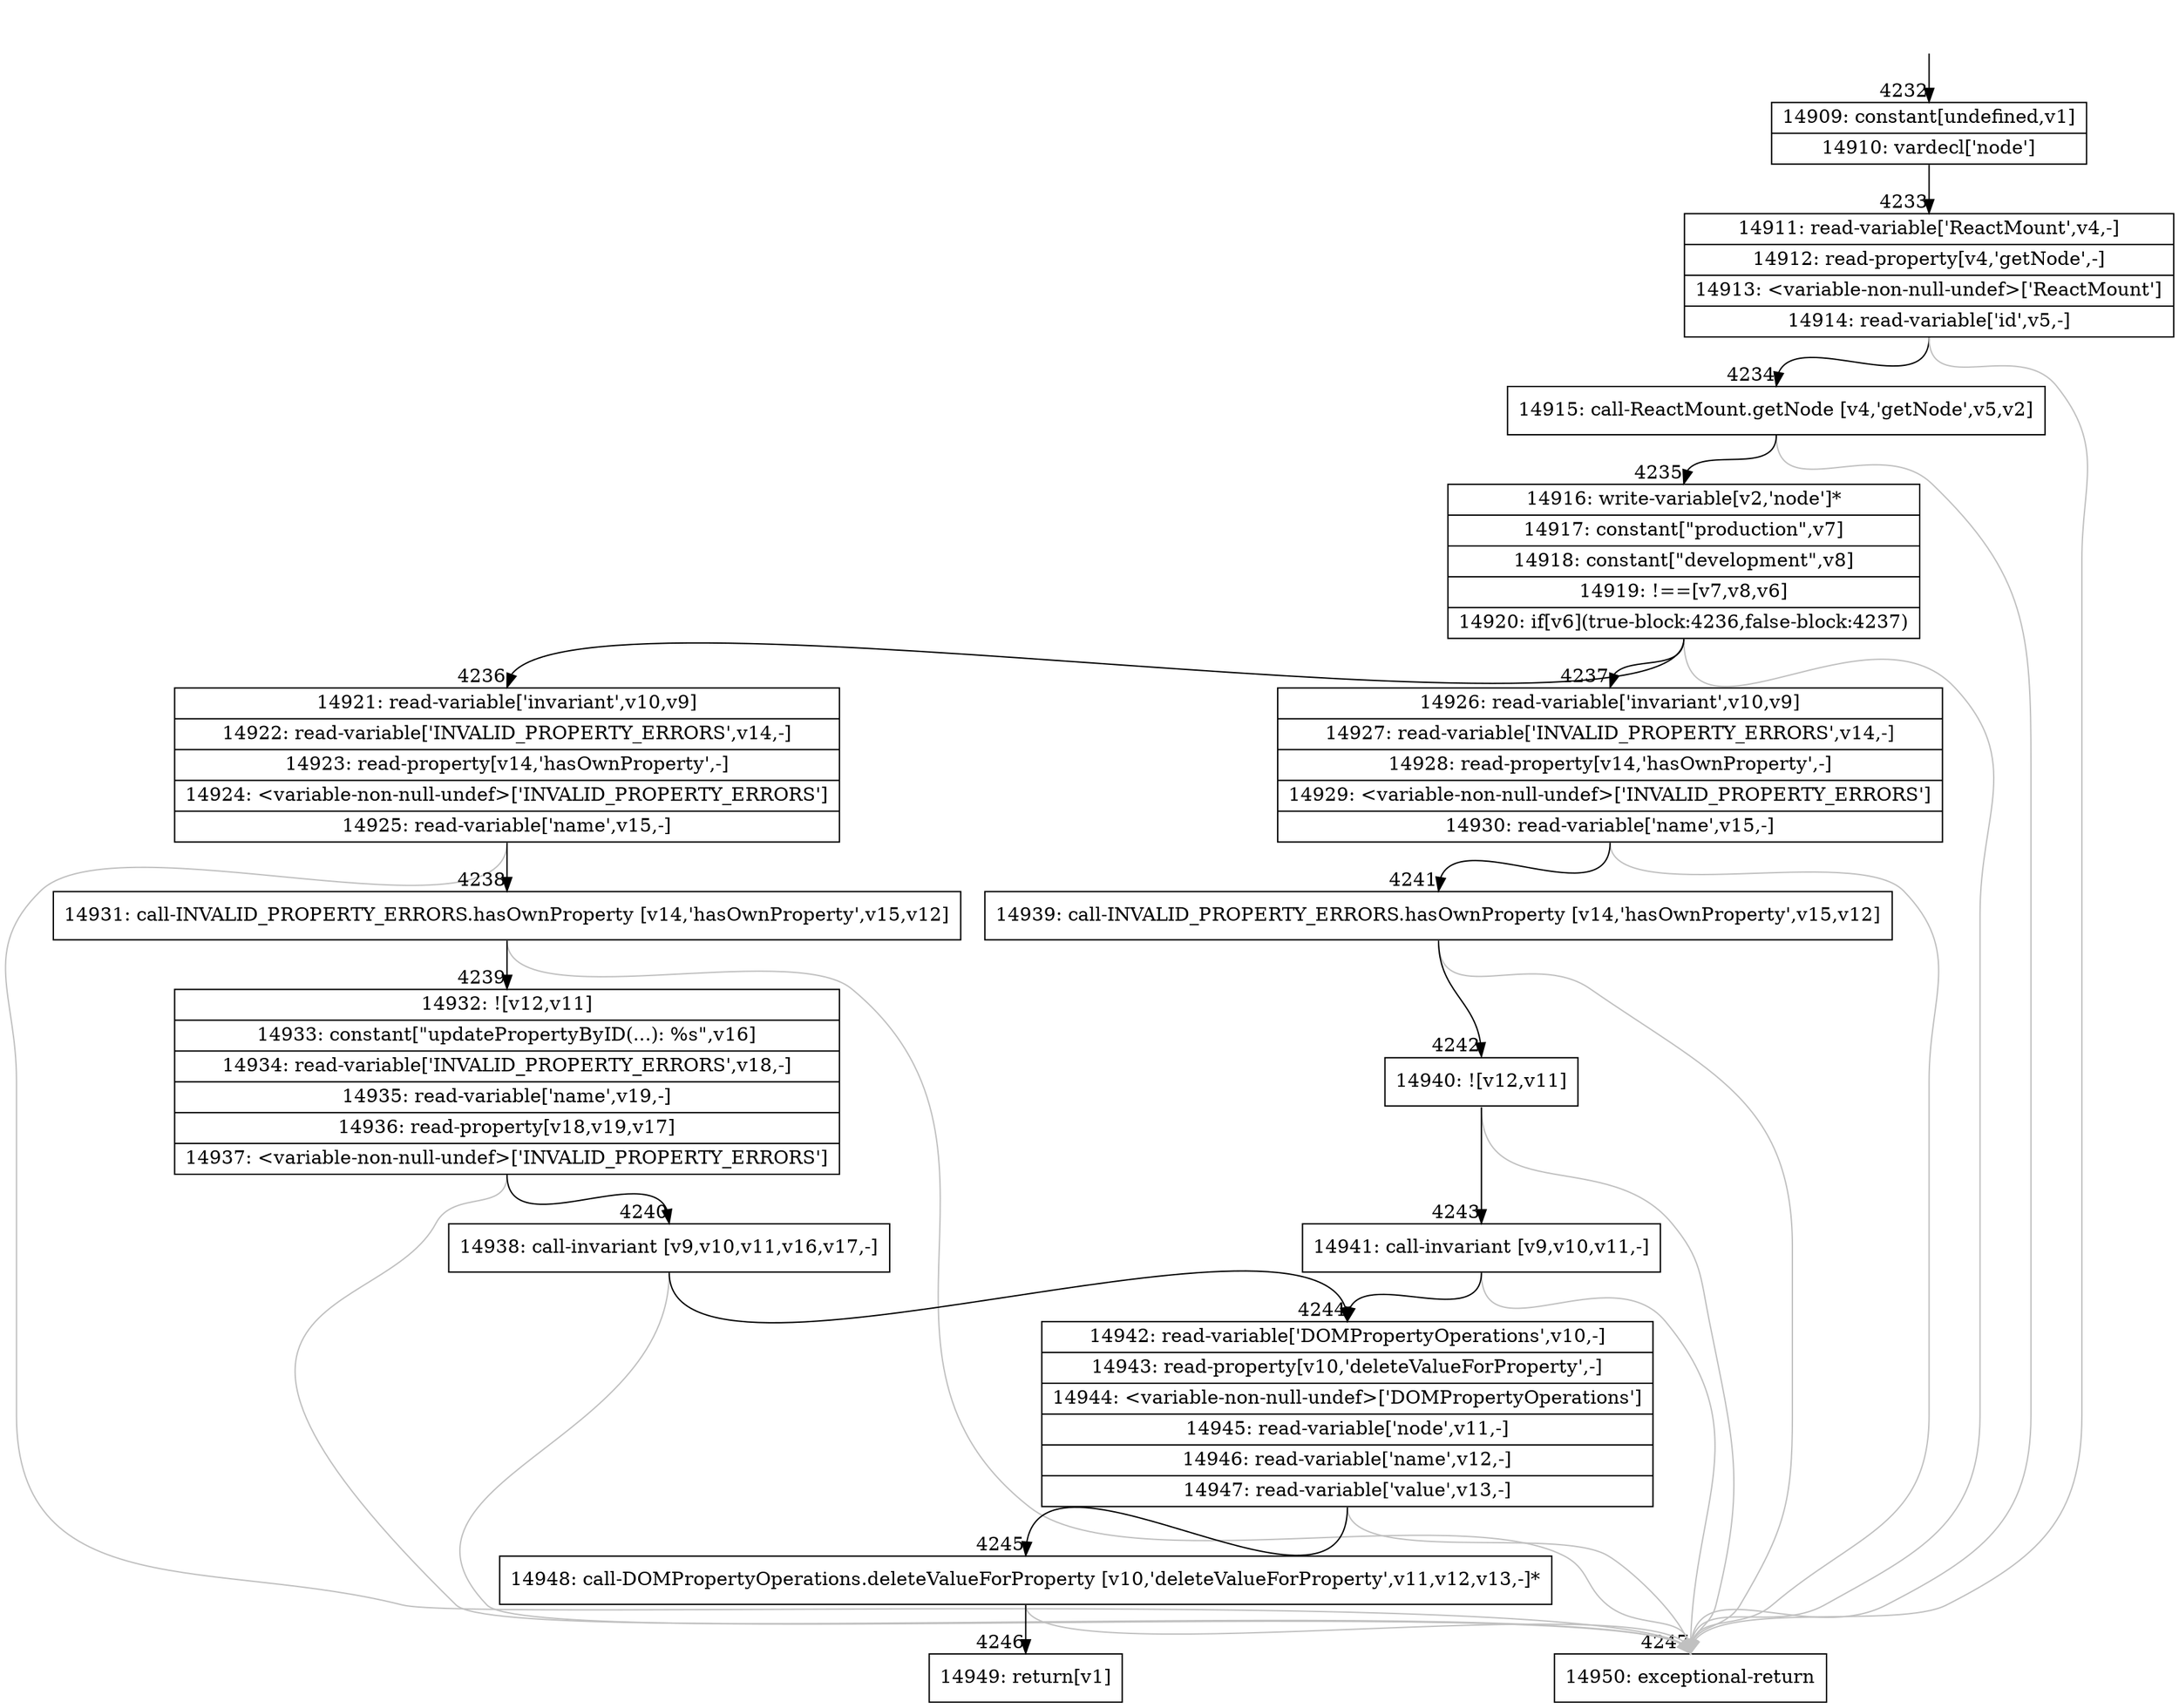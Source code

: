 digraph {
rankdir="TD"
BB_entry284[shape=none,label=""];
BB_entry284 -> BB4232 [tailport=s, headport=n, headlabel="    4232"]
BB4232 [shape=record label="{14909: constant[undefined,v1]|14910: vardecl['node']}" ] 
BB4232 -> BB4233 [tailport=s, headport=n, headlabel="      4233"]
BB4233 [shape=record label="{14911: read-variable['ReactMount',v4,-]|14912: read-property[v4,'getNode',-]|14913: \<variable-non-null-undef\>['ReactMount']|14914: read-variable['id',v5,-]}" ] 
BB4233 -> BB4234 [tailport=s, headport=n, headlabel="      4234"]
BB4233 -> BB4247 [tailport=s, headport=n, color=gray, headlabel="      4247"]
BB4234 [shape=record label="{14915: call-ReactMount.getNode [v4,'getNode',v5,v2]}" ] 
BB4234 -> BB4235 [tailport=s, headport=n, headlabel="      4235"]
BB4234 -> BB4247 [tailport=s, headport=n, color=gray]
BB4235 [shape=record label="{14916: write-variable[v2,'node']*|14917: constant[\"production\",v7]|14918: constant[\"development\",v8]|14919: !==[v7,v8,v6]|14920: if[v6](true-block:4236,false-block:4237)}" ] 
BB4235 -> BB4236 [tailport=s, headport=n, headlabel="      4236"]
BB4235 -> BB4237 [tailport=s, headport=n, headlabel="      4237"]
BB4235 -> BB4247 [tailport=s, headport=n, color=gray]
BB4236 [shape=record label="{14921: read-variable['invariant',v10,v9]|14922: read-variable['INVALID_PROPERTY_ERRORS',v14,-]|14923: read-property[v14,'hasOwnProperty',-]|14924: \<variable-non-null-undef\>['INVALID_PROPERTY_ERRORS']|14925: read-variable['name',v15,-]}" ] 
BB4236 -> BB4238 [tailport=s, headport=n, headlabel="      4238"]
BB4236 -> BB4247 [tailport=s, headport=n, color=gray]
BB4237 [shape=record label="{14926: read-variable['invariant',v10,v9]|14927: read-variable['INVALID_PROPERTY_ERRORS',v14,-]|14928: read-property[v14,'hasOwnProperty',-]|14929: \<variable-non-null-undef\>['INVALID_PROPERTY_ERRORS']|14930: read-variable['name',v15,-]}" ] 
BB4237 -> BB4241 [tailport=s, headport=n, headlabel="      4241"]
BB4237 -> BB4247 [tailport=s, headport=n, color=gray]
BB4238 [shape=record label="{14931: call-INVALID_PROPERTY_ERRORS.hasOwnProperty [v14,'hasOwnProperty',v15,v12]}" ] 
BB4238 -> BB4239 [tailport=s, headport=n, headlabel="      4239"]
BB4238 -> BB4247 [tailport=s, headport=n, color=gray]
BB4239 [shape=record label="{14932: ![v12,v11]|14933: constant[\"updatePropertyByID(...): %s\",v16]|14934: read-variable['INVALID_PROPERTY_ERRORS',v18,-]|14935: read-variable['name',v19,-]|14936: read-property[v18,v19,v17]|14937: \<variable-non-null-undef\>['INVALID_PROPERTY_ERRORS']}" ] 
BB4239 -> BB4240 [tailport=s, headport=n, headlabel="      4240"]
BB4239 -> BB4247 [tailport=s, headport=n, color=gray]
BB4240 [shape=record label="{14938: call-invariant [v9,v10,v11,v16,v17,-]}" ] 
BB4240 -> BB4244 [tailport=s, headport=n, headlabel="      4244"]
BB4240 -> BB4247 [tailport=s, headport=n, color=gray]
BB4241 [shape=record label="{14939: call-INVALID_PROPERTY_ERRORS.hasOwnProperty [v14,'hasOwnProperty',v15,v12]}" ] 
BB4241 -> BB4242 [tailport=s, headport=n, headlabel="      4242"]
BB4241 -> BB4247 [tailport=s, headport=n, color=gray]
BB4242 [shape=record label="{14940: ![v12,v11]}" ] 
BB4242 -> BB4243 [tailport=s, headport=n, headlabel="      4243"]
BB4242 -> BB4247 [tailport=s, headport=n, color=gray]
BB4243 [shape=record label="{14941: call-invariant [v9,v10,v11,-]}" ] 
BB4243 -> BB4244 [tailport=s, headport=n]
BB4243 -> BB4247 [tailport=s, headport=n, color=gray]
BB4244 [shape=record label="{14942: read-variable['DOMPropertyOperations',v10,-]|14943: read-property[v10,'deleteValueForProperty',-]|14944: \<variable-non-null-undef\>['DOMPropertyOperations']|14945: read-variable['node',v11,-]|14946: read-variable['name',v12,-]|14947: read-variable['value',v13,-]}" ] 
BB4244 -> BB4245 [tailport=s, headport=n, headlabel="      4245"]
BB4244 -> BB4247 [tailport=s, headport=n, color=gray]
BB4245 [shape=record label="{14948: call-DOMPropertyOperations.deleteValueForProperty [v10,'deleteValueForProperty',v11,v12,v13,-]*}" ] 
BB4245 -> BB4246 [tailport=s, headport=n, headlabel="      4246"]
BB4245 -> BB4247 [tailport=s, headport=n, color=gray]
BB4246 [shape=record label="{14949: return[v1]}" ] 
BB4247 [shape=record label="{14950: exceptional-return}" ] 
//#$~ 8091
}
